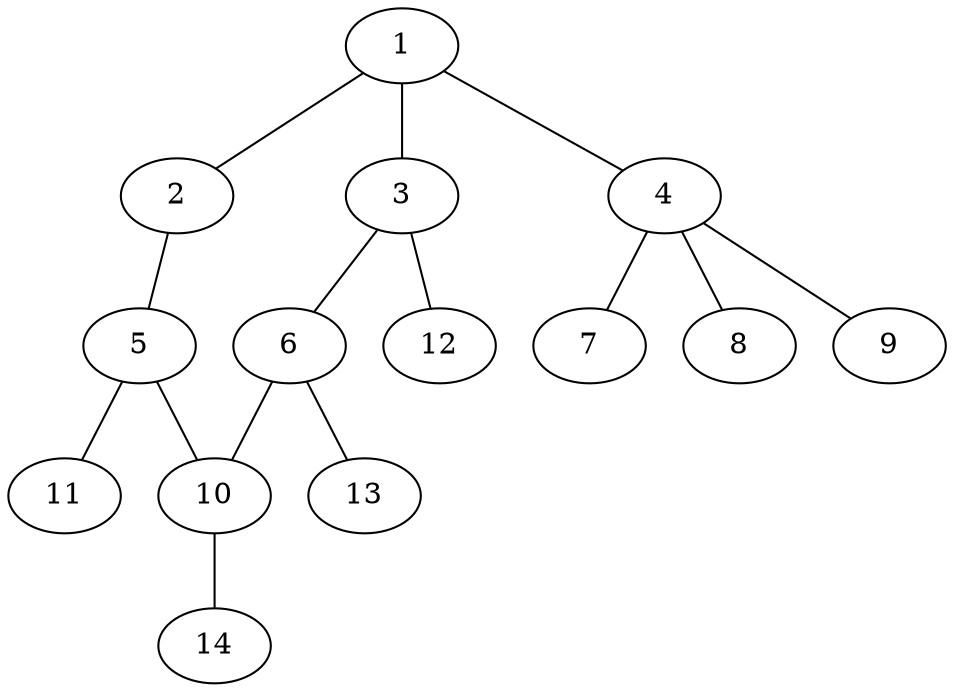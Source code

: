 graph molecule_3557 {
	1	 [chem=C];
	2	 [chem=N];
	1 -- 2	 [valence=1];
	3	 [chem=C];
	1 -- 3	 [valence=2];
	4	 [chem=C];
	1 -- 4	 [valence=1];
	5	 [chem=C];
	2 -- 5	 [valence=2];
	6	 [chem=C];
	3 -- 6	 [valence=1];
	12	 [chem=H];
	3 -- 12	 [valence=1];
	7	 [chem=Cl];
	4 -- 7	 [valence=1];
	8	 [chem=Cl];
	4 -- 8	 [valence=1];
	9	 [chem=Cl];
	4 -- 9	 [valence=1];
	10	 [chem=C];
	5 -- 10	 [valence=1];
	11	 [chem=Cl];
	5 -- 11	 [valence=1];
	6 -- 10	 [valence=2];
	13	 [chem=H];
	6 -- 13	 [valence=1];
	14	 [chem=H];
	10 -- 14	 [valence=1];
}
